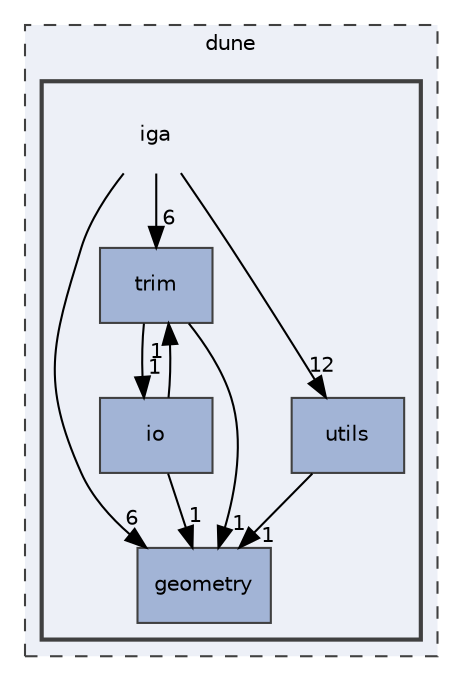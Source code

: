 digraph "iga"
{
 // LATEX_PDF_SIZE
  edge [fontname="Helvetica",fontsize="10",labelfontname="Helvetica",labelfontsize="10"];
  node [fontname="Helvetica",fontsize="10",shape=record];
  compound=true
  subgraph clusterdir_5e69be5995c9f5d42bf491ae6f29600e {
    graph [ bgcolor="#edf0f7", pencolor="grey25", style="filled,dashed,", label="dune", fontname="Helvetica", fontsize="10", URL="dir_5e69be5995c9f5d42bf491ae6f29600e.html"]
  subgraph clusterdir_d2a3c23294a1b1015b1b8e8721ddded8 {
    graph [ bgcolor="#edf0f7", pencolor="grey25", style="filled,bold,", label="", fontname="Helvetica", fontsize="10", URL="dir_d2a3c23294a1b1015b1b8e8721ddded8.html"]
    dir_d2a3c23294a1b1015b1b8e8721ddded8 [shape=plaintext, label="iga"];
  dir_b534248905b8119b36a62f0ff7e8fe43 [shape=box, label="geometry", style="filled,", fillcolor="#a2b4d6", color="grey25", URL="dir_b534248905b8119b36a62f0ff7e8fe43.html"];
  dir_c3ccff8517fbe337b2b8ad503c3a1590 [shape=box, label="io", style="filled,", fillcolor="#a2b4d6", color="grey25", URL="dir_c3ccff8517fbe337b2b8ad503c3a1590.html"];
  dir_3a8a27db37838cd238997301ec88b300 [shape=box, label="trim", style="filled,", fillcolor="#a2b4d6", color="grey25", URL="dir_3a8a27db37838cd238997301ec88b300.html"];
  dir_054fedf05f142c88b967e78541d2ed3d [shape=box, label="utils", style="filled,", fillcolor="#a2b4d6", color="grey25", URL="dir_054fedf05f142c88b967e78541d2ed3d.html"];
  }
  }
  dir_d2a3c23294a1b1015b1b8e8721ddded8->dir_054fedf05f142c88b967e78541d2ed3d [headlabel="12", labeldistance=1.5 headhref="dir_000003_000008.html"];
  dir_d2a3c23294a1b1015b1b8e8721ddded8->dir_3a8a27db37838cd238997301ec88b300 [headlabel="6", labeldistance=1.5 headhref="dir_000003_000007.html"];
  dir_d2a3c23294a1b1015b1b8e8721ddded8->dir_b534248905b8119b36a62f0ff7e8fe43 [headlabel="6", labeldistance=1.5 headhref="dir_000003_000001.html"];
  dir_c3ccff8517fbe337b2b8ad503c3a1590->dir_3a8a27db37838cd238997301ec88b300 [headlabel="1", labeldistance=1.5 headhref="dir_000005_000007.html"];
  dir_c3ccff8517fbe337b2b8ad503c3a1590->dir_b534248905b8119b36a62f0ff7e8fe43 [headlabel="1", labeldistance=1.5 headhref="dir_000005_000001.html"];
  dir_3a8a27db37838cd238997301ec88b300->dir_b534248905b8119b36a62f0ff7e8fe43 [headlabel="1", labeldistance=1.5 headhref="dir_000007_000001.html"];
  dir_3a8a27db37838cd238997301ec88b300->dir_c3ccff8517fbe337b2b8ad503c3a1590 [headlabel="1", labeldistance=1.5 headhref="dir_000007_000005.html"];
  dir_054fedf05f142c88b967e78541d2ed3d->dir_b534248905b8119b36a62f0ff7e8fe43 [headlabel="1", labeldistance=1.5 headhref="dir_000008_000001.html"];
}
